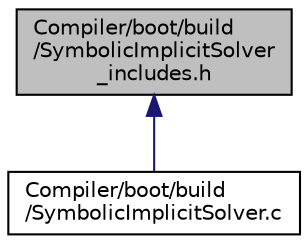 digraph "Compiler/boot/build/SymbolicImplicitSolver_includes.h"
{
  edge [fontname="Helvetica",fontsize="10",labelfontname="Helvetica",labelfontsize="10"];
  node [fontname="Helvetica",fontsize="10",shape=record];
  Node16 [label="Compiler/boot/build\l/SymbolicImplicitSolver\l_includes.h",height=0.2,width=0.4,color="black", fillcolor="grey75", style="filled", fontcolor="black"];
  Node16 -> Node17 [dir="back",color="midnightblue",fontsize="10",style="solid",fontname="Helvetica"];
  Node17 [label="Compiler/boot/build\l/SymbolicImplicitSolver.c",height=0.2,width=0.4,color="black", fillcolor="white", style="filled",URL="$d9/d1a/_symbolic_implicit_solver_8c.html"];
}
